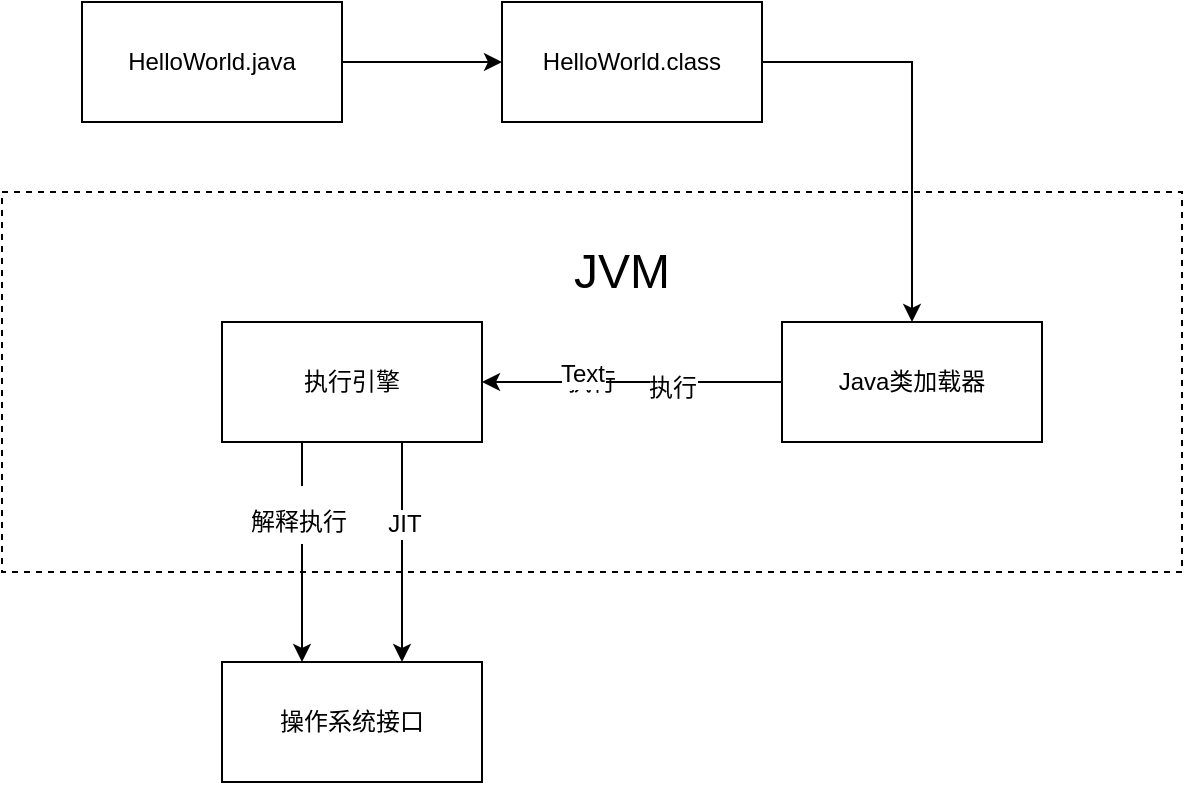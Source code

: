 <mxfile version="16.6.5" type="github">
  <diagram id="YBtFwAscdo08CZJi-MoD" name="Page-1">
    <mxGraphModel dx="652" dy="428" grid="1" gridSize="10" guides="1" tooltips="1" connect="1" arrows="1" fold="1" page="1" pageScale="1" pageWidth="827" pageHeight="1169" math="0" shadow="0">
      <root>
        <mxCell id="0" />
        <mxCell id="1" parent="0" />
        <mxCell id="qbRGJEj6vLRrttc0thFU-7" value="执行" style="rounded=0;whiteSpace=wrap;html=1;dashed=1;" vertex="1" parent="1">
          <mxGeometry x="140" y="255" width="590" height="190" as="geometry" />
        </mxCell>
        <mxCell id="qbRGJEj6vLRrttc0thFU-4" value="" style="edgeStyle=orthogonalEdgeStyle;rounded=0;orthogonalLoop=1;jettySize=auto;html=1;" edge="1" parent="1" source="qbRGJEj6vLRrttc0thFU-1" target="qbRGJEj6vLRrttc0thFU-3">
          <mxGeometry relative="1" as="geometry" />
        </mxCell>
        <mxCell id="qbRGJEj6vLRrttc0thFU-1" value="HelloWorld.java" style="rounded=0;whiteSpace=wrap;html=1;" vertex="1" parent="1">
          <mxGeometry x="180" y="160" width="130" height="60" as="geometry" />
        </mxCell>
        <mxCell id="qbRGJEj6vLRrttc0thFU-6" value="" style="edgeStyle=orthogonalEdgeStyle;rounded=0;orthogonalLoop=1;jettySize=auto;html=1;" edge="1" parent="1" source="qbRGJEj6vLRrttc0thFU-3" target="qbRGJEj6vLRrttc0thFU-5">
          <mxGeometry relative="1" as="geometry" />
        </mxCell>
        <mxCell id="qbRGJEj6vLRrttc0thFU-3" value="HelloWorld.class" style="rounded=0;whiteSpace=wrap;html=1;" vertex="1" parent="1">
          <mxGeometry x="390" y="160" width="130" height="60" as="geometry" />
        </mxCell>
        <mxCell id="qbRGJEj6vLRrttc0thFU-10" style="edgeStyle=orthogonalEdgeStyle;rounded=0;orthogonalLoop=1;jettySize=auto;html=1;exitX=0;exitY=0.5;exitDx=0;exitDy=0;fontSize=24;" edge="1" parent="1" source="qbRGJEj6vLRrttc0thFU-5" target="qbRGJEj6vLRrttc0thFU-8">
          <mxGeometry relative="1" as="geometry" />
        </mxCell>
        <mxCell id="qbRGJEj6vLRrttc0thFU-16" value="执行" style="edgeLabel;html=1;align=center;verticalAlign=middle;resizable=0;points=[];fontSize=12;" vertex="1" connectable="0" parent="qbRGJEj6vLRrttc0thFU-10">
          <mxGeometry x="-0.257" y="3" relative="1" as="geometry">
            <mxPoint as="offset" />
          </mxGeometry>
        </mxCell>
        <mxCell id="qbRGJEj6vLRrttc0thFU-17" value="Text" style="edgeLabel;html=1;align=center;verticalAlign=middle;resizable=0;points=[];fontSize=12;" vertex="1" connectable="0" parent="qbRGJEj6vLRrttc0thFU-10">
          <mxGeometry x="0.332" y="-4" relative="1" as="geometry">
            <mxPoint as="offset" />
          </mxGeometry>
        </mxCell>
        <mxCell id="qbRGJEj6vLRrttc0thFU-5" value="Java类加载器" style="rounded=0;whiteSpace=wrap;html=1;" vertex="1" parent="1">
          <mxGeometry x="530" y="320" width="130" height="60" as="geometry" />
        </mxCell>
        <mxCell id="qbRGJEj6vLRrttc0thFU-12" style="edgeStyle=orthogonalEdgeStyle;rounded=0;orthogonalLoop=1;jettySize=auto;html=1;fontSize=24;" edge="1" parent="1" source="qbRGJEj6vLRrttc0thFU-8" target="qbRGJEj6vLRrttc0thFU-11">
          <mxGeometry relative="1" as="geometry">
            <Array as="points">
              <mxPoint x="290" y="410" />
              <mxPoint x="290" y="410" />
            </Array>
          </mxGeometry>
        </mxCell>
        <mxCell id="qbRGJEj6vLRrttc0thFU-14" value="&lt;font style=&quot;font-size: 12px&quot;&gt;解释执行&lt;/font&gt;" style="edgeLabel;html=1;align=center;verticalAlign=middle;resizable=0;points=[];fontSize=24;" vertex="1" connectable="0" parent="qbRGJEj6vLRrttc0thFU-12">
          <mxGeometry x="-0.358" y="-2" relative="1" as="geometry">
            <mxPoint as="offset" />
          </mxGeometry>
        </mxCell>
        <mxCell id="qbRGJEj6vLRrttc0thFU-8" value="执行引擎" style="rounded=0;whiteSpace=wrap;html=1;" vertex="1" parent="1">
          <mxGeometry x="250" y="320" width="130" height="60" as="geometry" />
        </mxCell>
        <mxCell id="qbRGJEj6vLRrttc0thFU-9" value="&lt;font style=&quot;font-size: 24px&quot;&gt;JVM&lt;/font&gt;" style="text;html=1;strokeColor=none;fillColor=none;align=center;verticalAlign=middle;whiteSpace=wrap;rounded=0;dashed=1;" vertex="1" parent="1">
          <mxGeometry x="420" y="280" width="60" height="30" as="geometry" />
        </mxCell>
        <mxCell id="qbRGJEj6vLRrttc0thFU-11" value="操作系统接口" style="rounded=0;whiteSpace=wrap;html=1;" vertex="1" parent="1">
          <mxGeometry x="250" y="490" width="130" height="60" as="geometry" />
        </mxCell>
        <mxCell id="qbRGJEj6vLRrttc0thFU-13" style="edgeStyle=orthogonalEdgeStyle;rounded=0;orthogonalLoop=1;jettySize=auto;html=1;fontSize=24;" edge="1" parent="1">
          <mxGeometry relative="1" as="geometry">
            <mxPoint x="340.0" y="380" as="sourcePoint" />
            <mxPoint x="340.0" y="490" as="targetPoint" />
          </mxGeometry>
        </mxCell>
        <mxCell id="qbRGJEj6vLRrttc0thFU-15" value="JIT" style="edgeLabel;html=1;align=center;verticalAlign=middle;resizable=0;points=[];fontSize=12;" vertex="1" connectable="0" parent="qbRGJEj6vLRrttc0thFU-13">
          <mxGeometry x="-0.252" y="1" relative="1" as="geometry">
            <mxPoint as="offset" />
          </mxGeometry>
        </mxCell>
      </root>
    </mxGraphModel>
  </diagram>
</mxfile>
